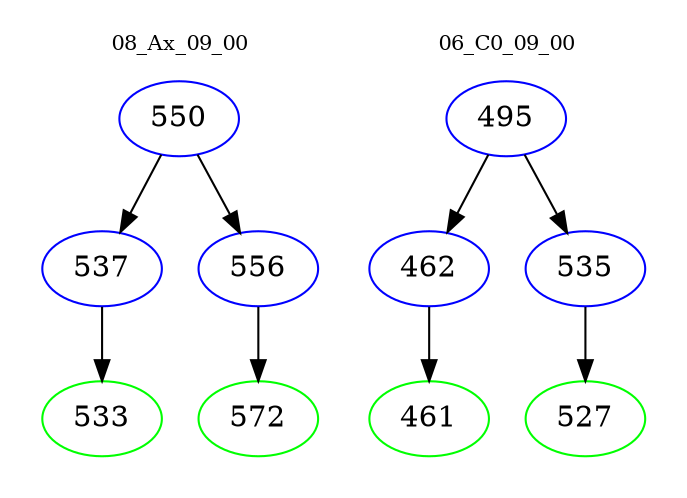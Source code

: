 digraph{
subgraph cluster_0 {
color = white
label = "08_Ax_09_00";
fontsize=10;
T0_550 [label="550", color="blue"]
T0_550 -> T0_537 [color="black"]
T0_537 [label="537", color="blue"]
T0_537 -> T0_533 [color="black"]
T0_533 [label="533", color="green"]
T0_550 -> T0_556 [color="black"]
T0_556 [label="556", color="blue"]
T0_556 -> T0_572 [color="black"]
T0_572 [label="572", color="green"]
}
subgraph cluster_1 {
color = white
label = "06_C0_09_00";
fontsize=10;
T1_495 [label="495", color="blue"]
T1_495 -> T1_462 [color="black"]
T1_462 [label="462", color="blue"]
T1_462 -> T1_461 [color="black"]
T1_461 [label="461", color="green"]
T1_495 -> T1_535 [color="black"]
T1_535 [label="535", color="blue"]
T1_535 -> T1_527 [color="black"]
T1_527 [label="527", color="green"]
}
}
